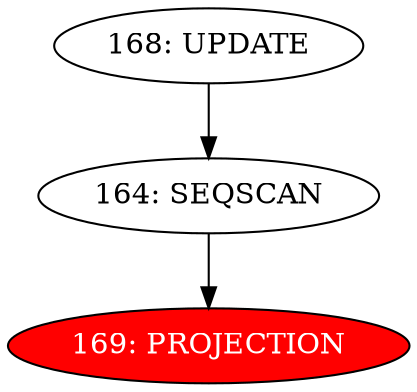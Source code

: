 digraph name {
164 [label="164: SEQSCAN" ];
164 -> 169;
169 [label="169: PROJECTION" fontcolor="white" style="filled" fillcolor="red"];
168 [label="168: UPDATE" ];
168 -> 164;

}

